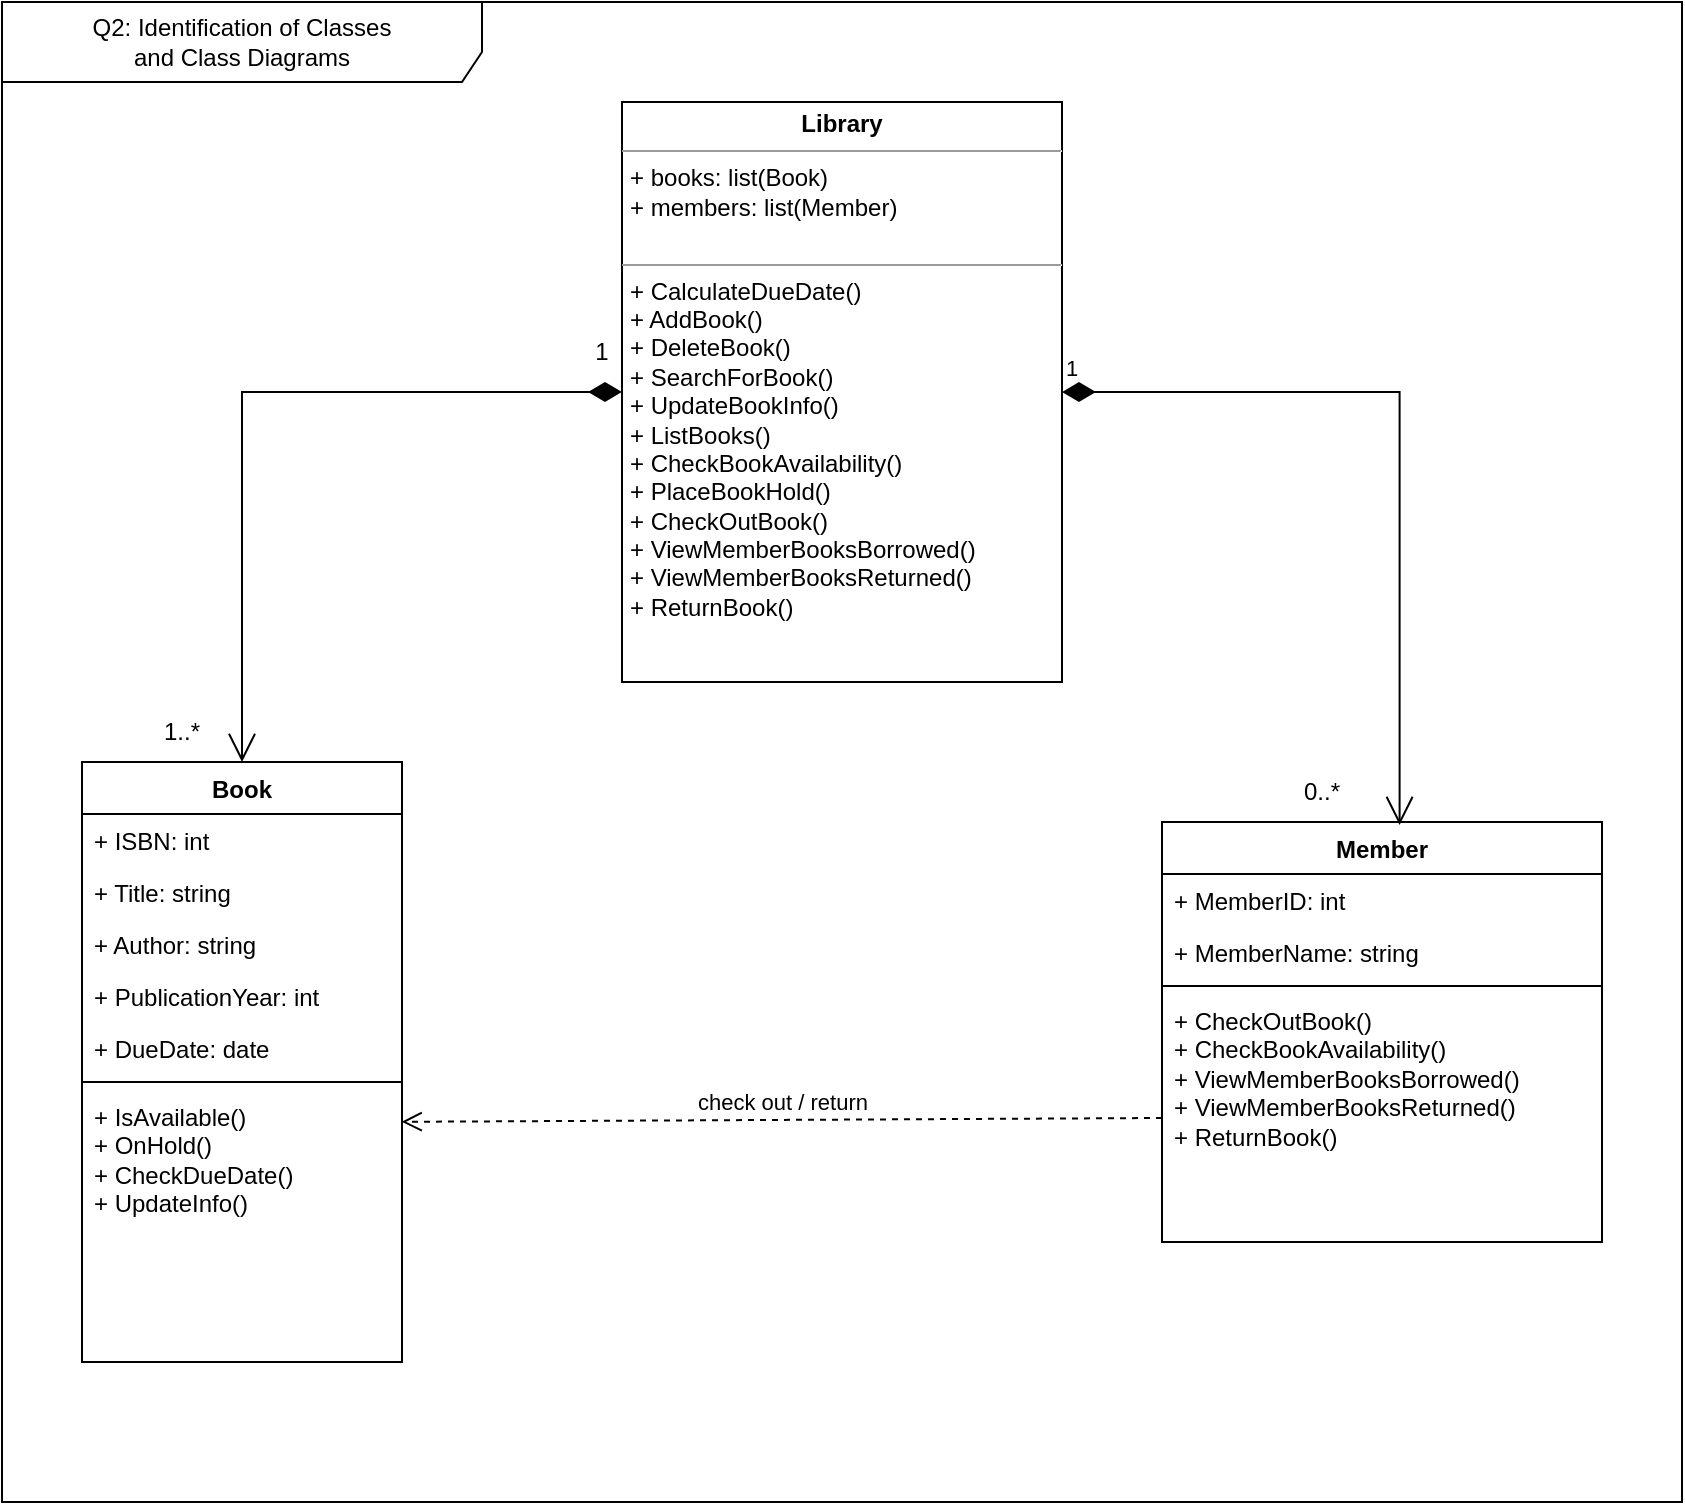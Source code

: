 <mxfile version="21.8.2" type="device">
  <diagram name="Page-1" id="EjKZT6LbBSB_J2Z5R9lZ">
    <mxGraphModel dx="1058" dy="1138" grid="1" gridSize="10" guides="1" tooltips="1" connect="1" arrows="1" fold="1" page="1" pageScale="1" pageWidth="850" pageHeight="1100" math="0" shadow="0">
      <root>
        <mxCell id="0" />
        <mxCell id="1" parent="0" />
        <mxCell id="FaIE_d-Ah-3_QK2ftgQJ-15" value="&lt;p style=&quot;margin:0px;margin-top:4px;text-align:center;&quot;&gt;&lt;b&gt;Library&lt;/b&gt;&lt;/p&gt;&lt;hr size=&quot;1&quot;&gt;&lt;p style=&quot;margin:0px;margin-left:4px;&quot;&gt;+ books: list(Book)&lt;/p&gt;&lt;p style=&quot;margin:0px;margin-left:4px;&quot;&gt;+ members: list(Member)&lt;/p&gt;&lt;p style=&quot;margin:0px;margin-left:4px;&quot;&gt;&lt;br&gt;&lt;/p&gt;&lt;hr size=&quot;1&quot;&gt;&lt;p style=&quot;margin:0px;margin-left:4px;&quot;&gt;&lt;span style=&quot;background-color: initial;&quot;&gt;+ CalculateDueDate()&lt;/span&gt;&lt;br&gt;&lt;/p&gt;&lt;p style=&quot;margin:0px;margin-left:4px;&quot;&gt;+ AddBook()&lt;/p&gt;&lt;p style=&quot;margin:0px;margin-left:4px;&quot;&gt;+ DeleteBook()&lt;/p&gt;&lt;p style=&quot;margin:0px;margin-left:4px;&quot;&gt;+ SearchForBook()&lt;/p&gt;&lt;p style=&quot;margin:0px;margin-left:4px;&quot;&gt;+ UpdateBookInfo()&lt;/p&gt;&lt;p style=&quot;margin:0px;margin-left:4px;&quot;&gt;+ ListBooks()&lt;br&gt;&lt;/p&gt;&lt;p style=&quot;margin:0px;margin-left:4px;&quot;&gt;+ CheckBookAvailability()&lt;/p&gt;&lt;p style=&quot;margin:0px;margin-left:4px;&quot;&gt;+ PlaceBookHold()&lt;/p&gt;&lt;p style=&quot;margin:0px;margin-left:4px;&quot;&gt;+ CheckOutBook()&lt;/p&gt;&lt;p style=&quot;margin:0px;margin-left:4px;&quot;&gt;+ ViewMemberBooksBorrowed()&lt;/p&gt;&lt;p style=&quot;margin:0px;margin-left:4px;&quot;&gt;+ ViewMemberBooksReturned()&lt;/p&gt;&lt;p style=&quot;margin:0px;margin-left:4px;&quot;&gt;+ ReturnBook()&lt;/p&gt;" style="verticalAlign=top;align=left;overflow=fill;fontSize=12;fontFamily=Helvetica;html=1;whiteSpace=wrap;" vertex="1" parent="1">
          <mxGeometry x="330" y="90" width="220" height="290" as="geometry" />
        </mxCell>
        <mxCell id="FaIE_d-Ah-3_QK2ftgQJ-28" value="Book" style="swimlane;fontStyle=1;align=center;verticalAlign=top;childLayout=stackLayout;horizontal=1;startSize=26;horizontalStack=0;resizeParent=1;resizeParentMax=0;resizeLast=0;collapsible=1;marginBottom=0;whiteSpace=wrap;html=1;" vertex="1" parent="1">
          <mxGeometry x="60" y="420" width="160" height="300" as="geometry" />
        </mxCell>
        <mxCell id="FaIE_d-Ah-3_QK2ftgQJ-29" value="+ ISBN: int" style="text;strokeColor=none;fillColor=none;align=left;verticalAlign=top;spacingLeft=4;spacingRight=4;overflow=hidden;rotatable=0;points=[[0,0.5],[1,0.5]];portConstraint=eastwest;whiteSpace=wrap;html=1;" vertex="1" parent="FaIE_d-Ah-3_QK2ftgQJ-28">
          <mxGeometry y="26" width="160" height="26" as="geometry" />
        </mxCell>
        <mxCell id="FaIE_d-Ah-3_QK2ftgQJ-36" value="+ Title: string" style="text;strokeColor=none;fillColor=none;align=left;verticalAlign=top;spacingLeft=4;spacingRight=4;overflow=hidden;rotatable=0;points=[[0,0.5],[1,0.5]];portConstraint=eastwest;whiteSpace=wrap;html=1;" vertex="1" parent="FaIE_d-Ah-3_QK2ftgQJ-28">
          <mxGeometry y="52" width="160" height="26" as="geometry" />
        </mxCell>
        <mxCell id="FaIE_d-Ah-3_QK2ftgQJ-37" value="+ Author: string" style="text;strokeColor=none;fillColor=none;align=left;verticalAlign=top;spacingLeft=4;spacingRight=4;overflow=hidden;rotatable=0;points=[[0,0.5],[1,0.5]];portConstraint=eastwest;whiteSpace=wrap;html=1;" vertex="1" parent="FaIE_d-Ah-3_QK2ftgQJ-28">
          <mxGeometry y="78" width="160" height="26" as="geometry" />
        </mxCell>
        <mxCell id="FaIE_d-Ah-3_QK2ftgQJ-38" value="+ PublicationYear: int" style="text;strokeColor=none;fillColor=none;align=left;verticalAlign=top;spacingLeft=4;spacingRight=4;overflow=hidden;rotatable=0;points=[[0,0.5],[1,0.5]];portConstraint=eastwest;whiteSpace=wrap;html=1;" vertex="1" parent="FaIE_d-Ah-3_QK2ftgQJ-28">
          <mxGeometry y="104" width="160" height="26" as="geometry" />
        </mxCell>
        <mxCell id="FaIE_d-Ah-3_QK2ftgQJ-39" value="+ DueDate: date" style="text;strokeColor=none;fillColor=none;align=left;verticalAlign=top;spacingLeft=4;spacingRight=4;overflow=hidden;rotatable=0;points=[[0,0.5],[1,0.5]];portConstraint=eastwest;whiteSpace=wrap;html=1;" vertex="1" parent="FaIE_d-Ah-3_QK2ftgQJ-28">
          <mxGeometry y="130" width="160" height="26" as="geometry" />
        </mxCell>
        <mxCell id="FaIE_d-Ah-3_QK2ftgQJ-30" value="" style="line;strokeWidth=1;fillColor=none;align=left;verticalAlign=middle;spacingTop=-1;spacingLeft=3;spacingRight=3;rotatable=0;labelPosition=right;points=[];portConstraint=eastwest;strokeColor=inherit;" vertex="1" parent="FaIE_d-Ah-3_QK2ftgQJ-28">
          <mxGeometry y="156" width="160" height="8" as="geometry" />
        </mxCell>
        <mxCell id="FaIE_d-Ah-3_QK2ftgQJ-31" value="+ IsAvailable()&lt;br&gt;+ OnHold()&lt;br&gt;+ CheckDueDate()&lt;br&gt;+ UpdateInfo()&lt;br&gt;" style="text;strokeColor=none;fillColor=none;align=left;verticalAlign=top;spacingLeft=4;spacingRight=4;overflow=hidden;rotatable=0;points=[[0,0.5],[1,0.5]];portConstraint=eastwest;whiteSpace=wrap;html=1;" vertex="1" parent="FaIE_d-Ah-3_QK2ftgQJ-28">
          <mxGeometry y="164" width="160" height="136" as="geometry" />
        </mxCell>
        <mxCell id="FaIE_d-Ah-3_QK2ftgQJ-32" value="Member" style="swimlane;fontStyle=1;align=center;verticalAlign=top;childLayout=stackLayout;horizontal=1;startSize=26;horizontalStack=0;resizeParent=1;resizeParentMax=0;resizeLast=0;collapsible=1;marginBottom=0;whiteSpace=wrap;html=1;" vertex="1" parent="1">
          <mxGeometry x="600" y="450" width="220" height="210" as="geometry" />
        </mxCell>
        <mxCell id="FaIE_d-Ah-3_QK2ftgQJ-33" value="+ MemberID: int" style="text;strokeColor=none;fillColor=none;align=left;verticalAlign=top;spacingLeft=4;spacingRight=4;overflow=hidden;rotatable=0;points=[[0,0.5],[1,0.5]];portConstraint=eastwest;whiteSpace=wrap;html=1;" vertex="1" parent="FaIE_d-Ah-3_QK2ftgQJ-32">
          <mxGeometry y="26" width="220" height="26" as="geometry" />
        </mxCell>
        <mxCell id="FaIE_d-Ah-3_QK2ftgQJ-40" value="+ MemberName: string" style="text;strokeColor=none;fillColor=none;align=left;verticalAlign=top;spacingLeft=4;spacingRight=4;overflow=hidden;rotatable=0;points=[[0,0.5],[1,0.5]];portConstraint=eastwest;whiteSpace=wrap;html=1;" vertex="1" parent="FaIE_d-Ah-3_QK2ftgQJ-32">
          <mxGeometry y="52" width="220" height="26" as="geometry" />
        </mxCell>
        <mxCell id="FaIE_d-Ah-3_QK2ftgQJ-34" value="" style="line;strokeWidth=1;fillColor=none;align=left;verticalAlign=middle;spacingTop=-1;spacingLeft=3;spacingRight=3;rotatable=0;labelPosition=right;points=[];portConstraint=eastwest;strokeColor=inherit;" vertex="1" parent="FaIE_d-Ah-3_QK2ftgQJ-32">
          <mxGeometry y="78" width="220" height="8" as="geometry" />
        </mxCell>
        <mxCell id="FaIE_d-Ah-3_QK2ftgQJ-35" value="+ CheckOutBook()&lt;br&gt;+ CheckBookAvailability()&lt;br&gt;+ ViewMemberBooksBorrowed()&lt;br&gt;+ ViewMemberBooksReturned()&lt;br&gt;+ ReturnBook()" style="text;strokeColor=none;fillColor=none;align=left;verticalAlign=top;spacingLeft=4;spacingRight=4;overflow=hidden;rotatable=0;points=[[0,0.5],[1,0.5]];portConstraint=eastwest;whiteSpace=wrap;html=1;" vertex="1" parent="FaIE_d-Ah-3_QK2ftgQJ-32">
          <mxGeometry y="86" width="220" height="124" as="geometry" />
        </mxCell>
        <mxCell id="FaIE_d-Ah-3_QK2ftgQJ-42" value="check out / return" style="html=1;verticalAlign=bottom;endArrow=open;dashed=1;endSize=8;curved=0;rounded=0;exitX=0;exitY=0.5;exitDx=0;exitDy=0;entryX=0.999;entryY=0.117;entryDx=0;entryDy=0;entryPerimeter=0;" edge="1" parent="1" source="FaIE_d-Ah-3_QK2ftgQJ-35" target="FaIE_d-Ah-3_QK2ftgQJ-31">
          <mxGeometry relative="1" as="geometry">
            <mxPoint x="530" y="600" as="sourcePoint" />
            <mxPoint x="450" y="600" as="targetPoint" />
          </mxGeometry>
        </mxCell>
        <mxCell id="FaIE_d-Ah-3_QK2ftgQJ-43" value="" style="endArrow=open;html=1;endSize=12;startArrow=diamondThin;startSize=14;startFill=1;edgeStyle=orthogonalEdgeStyle;align=left;verticalAlign=bottom;rounded=0;exitX=0;exitY=0.5;exitDx=0;exitDy=0;entryX=0.5;entryY=0;entryDx=0;entryDy=0;" edge="1" parent="1" source="FaIE_d-Ah-3_QK2ftgQJ-15" target="FaIE_d-Ah-3_QK2ftgQJ-28">
          <mxGeometry x="-1" y="3" relative="1" as="geometry">
            <mxPoint x="140" y="310" as="sourcePoint" />
            <mxPoint x="300" y="310" as="targetPoint" />
          </mxGeometry>
        </mxCell>
        <mxCell id="FaIE_d-Ah-3_QK2ftgQJ-44" value="1" style="text;html=1;strokeColor=none;fillColor=none;align=center;verticalAlign=middle;whiteSpace=wrap;rounded=0;" vertex="1" parent="1">
          <mxGeometry x="290" y="200" width="60" height="30" as="geometry" />
        </mxCell>
        <mxCell id="FaIE_d-Ah-3_QK2ftgQJ-45" value="1..*" style="text;html=1;strokeColor=none;fillColor=none;align=center;verticalAlign=middle;whiteSpace=wrap;rounded=0;" vertex="1" parent="1">
          <mxGeometry x="80" y="390" width="60" height="30" as="geometry" />
        </mxCell>
        <mxCell id="FaIE_d-Ah-3_QK2ftgQJ-46" value="1" style="endArrow=open;html=1;endSize=12;startArrow=diamondThin;startSize=14;startFill=1;edgeStyle=orthogonalEdgeStyle;align=left;verticalAlign=bottom;rounded=0;entryX=0.54;entryY=0.007;entryDx=0;entryDy=0;entryPerimeter=0;" edge="1" parent="1" source="FaIE_d-Ah-3_QK2ftgQJ-15" target="FaIE_d-Ah-3_QK2ftgQJ-32">
          <mxGeometry x="-1" y="3" relative="1" as="geometry">
            <mxPoint x="610" y="250" as="sourcePoint" />
            <mxPoint x="770" y="250" as="targetPoint" />
          </mxGeometry>
        </mxCell>
        <mxCell id="FaIE_d-Ah-3_QK2ftgQJ-47" value="Q2: Identification of Classes &lt;br&gt;and Class Diagrams" style="shape=umlFrame;whiteSpace=wrap;html=1;pointerEvents=0;width=240;height=40;" vertex="1" parent="1">
          <mxGeometry x="20" y="40" width="840" height="750" as="geometry" />
        </mxCell>
        <mxCell id="FaIE_d-Ah-3_QK2ftgQJ-48" value="0..*" style="text;html=1;strokeColor=none;fillColor=none;align=center;verticalAlign=middle;whiteSpace=wrap;rounded=0;" vertex="1" parent="1">
          <mxGeometry x="650" y="420" width="60" height="30" as="geometry" />
        </mxCell>
      </root>
    </mxGraphModel>
  </diagram>
</mxfile>
